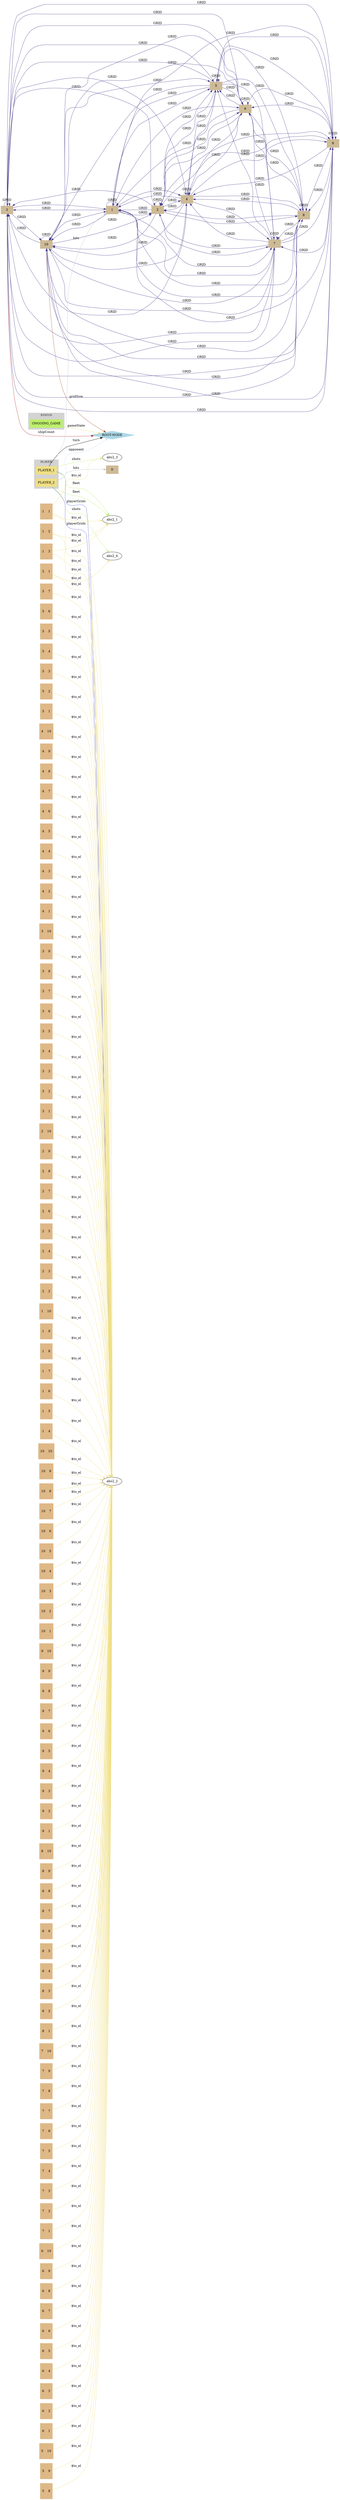 digraph state {
 graph [fontsize=12]
rankdir=LR;
"3" -> "ROOT-NODE" [label = "shipCount", color = "firebrick"];
"10" -> "ROOT-NODE" [label = "gridSize", color = "sienna"];
"10" -> "10" [label = "GRID", color = "SlateBlue4"];
"10" -> "9" [label = "GRID", color = "SlateBlue4"];
"10" -> "8" [label = "GRID", color = "SlateBlue4"];
"10" -> "7" [label = "GRID", color = "SlateBlue4"];
"10" -> "6" [label = "GRID", color = "SlateBlue4"];
"10" -> "5" [label = "GRID", color = "SlateBlue4"];
"10" -> "4" [label = "GRID", color = "SlateBlue4"];
"10" -> "3" [label = "GRID", color = "SlateBlue4"];
"10" -> "2" [label = "GRID", color = "SlateBlue4"];
"10" -> "1" [label = "GRID", color = "SlateBlue4"];
"9" -> "10" [label = "GRID", color = "SlateBlue4"];
"9" -> "9" [label = "GRID", color = "SlateBlue4"];
"9" -> "8" [label = "GRID", color = "SlateBlue4"];
"9" -> "7" [label = "GRID", color = "SlateBlue4"];
"9" -> "6" [label = "GRID", color = "SlateBlue4"];
"9" -> "5" [label = "GRID", color = "SlateBlue4"];
"9" -> "4" [label = "GRID", color = "SlateBlue4"];
"9" -> "3" [label = "GRID", color = "SlateBlue4"];
"9" -> "2" [label = "GRID", color = "SlateBlue4"];
"9" -> "1" [label = "GRID", color = "SlateBlue4"];
"8" -> "10" [label = "GRID", color = "SlateBlue4"];
"8" -> "9" [label = "GRID", color = "SlateBlue4"];
"8" -> "8" [label = "GRID", color = "SlateBlue4"];
"8" -> "7" [label = "GRID", color = "SlateBlue4"];
"8" -> "6" [label = "GRID", color = "SlateBlue4"];
"8" -> "5" [label = "GRID", color = "SlateBlue4"];
"8" -> "4" [label = "GRID", color = "SlateBlue4"];
"8" -> "3" [label = "GRID", color = "SlateBlue4"];
"8" -> "2" [label = "GRID", color = "SlateBlue4"];
"8" -> "1" [label = "GRID", color = "SlateBlue4"];
"7" -> "10" [label = "GRID", color = "SlateBlue4"];
"7" -> "9" [label = "GRID", color = "SlateBlue4"];
"7" -> "8" [label = "GRID", color = "SlateBlue4"];
"7" -> "7" [label = "GRID", color = "SlateBlue4"];
"7" -> "6" [label = "GRID", color = "SlateBlue4"];
"7" -> "5" [label = "GRID", color = "SlateBlue4"];
"7" -> "4" [label = "GRID", color = "SlateBlue4"];
"7" -> "3" [label = "GRID", color = "SlateBlue4"];
"7" -> "2" [label = "GRID", color = "SlateBlue4"];
"7" -> "1" [label = "GRID", color = "SlateBlue4"];
"6" -> "10" [label = "GRID", color = "SlateBlue4"];
"6" -> "9" [label = "GRID", color = "SlateBlue4"];
"6" -> "8" [label = "GRID", color = "SlateBlue4"];
"6" -> "7" [label = "GRID", color = "SlateBlue4"];
"6" -> "6" [label = "GRID", color = "SlateBlue4"];
"6" -> "5" [label = "GRID", color = "SlateBlue4"];
"6" -> "4" [label = "GRID", color = "SlateBlue4"];
"6" -> "3" [label = "GRID", color = "SlateBlue4"];
"6" -> "2" [label = "GRID", color = "SlateBlue4"];
"6" -> "1" [label = "GRID", color = "SlateBlue4"];
"5" -> "10" [label = "GRID", color = "SlateBlue4"];
"5" -> "9" [label = "GRID", color = "SlateBlue4"];
"5" -> "8" [label = "GRID", color = "SlateBlue4"];
"5" -> "7" [label = "GRID", color = "SlateBlue4"];
"5" -> "6" [label = "GRID", color = "SlateBlue4"];
"5" -> "5" [label = "GRID", color = "SlateBlue4"];
"5" -> "4" [label = "GRID", color = "SlateBlue4"];
"5" -> "3" [label = "GRID", color = "SlateBlue4"];
"5" -> "2" [label = "GRID", color = "SlateBlue4"];
"5" -> "1" [label = "GRID", color = "SlateBlue4"];
"4" -> "10" [label = "GRID", color = "SlateBlue4"];
"4" -> "9" [label = "GRID", color = "SlateBlue4"];
"4" -> "8" [label = "GRID", color = "SlateBlue4"];
"4" -> "7" [label = "GRID", color = "SlateBlue4"];
"4" -> "6" [label = "GRID", color = "SlateBlue4"];
"4" -> "5" [label = "GRID", color = "SlateBlue4"];
"4" -> "4" [label = "GRID", color = "SlateBlue4"];
"4" -> "3" [label = "GRID", color = "SlateBlue4"];
"4" -> "2" [label = "GRID", color = "SlateBlue4"];
"4" -> "1" [label = "GRID", color = "SlateBlue4"];
"3" -> "10" [label = "GRID", color = "SlateBlue4"];
"3" -> "9" [label = "GRID", color = "SlateBlue4"];
"3" -> "8" [label = "GRID", color = "SlateBlue4"];
"3" -> "7" [label = "GRID", color = "SlateBlue4"];
"3" -> "6" [label = "GRID", color = "SlateBlue4"];
"3" -> "5" [label = "GRID", color = "SlateBlue4"];
"3" -> "4" [label = "GRID", color = "SlateBlue4"];
"3" -> "3" [label = "GRID", color = "SlateBlue4"];
"3" -> "2" [label = "GRID", color = "SlateBlue4"];
"3" -> "1" [label = "GRID", color = "SlateBlue4"];
"2" -> "10" [label = "GRID", color = "SlateBlue4"];
"2" -> "9" [label = "GRID", color = "SlateBlue4"];
"2" -> "8" [label = "GRID", color = "SlateBlue4"];
"2" -> "7" [label = "GRID", color = "SlateBlue4"];
"2" -> "6" [label = "GRID", color = "SlateBlue4"];
"2" -> "5" [label = "GRID", color = "SlateBlue4"];
"2" -> "4" [label = "GRID", color = "SlateBlue4"];
"2" -> "3" [label = "GRID", color = "SlateBlue4"];
"2" -> "2" [label = "GRID", color = "SlateBlue4"];
"2" -> "1" [label = "GRID", color = "SlateBlue4"];
"1" -> "10" [label = "GRID", color = "SlateBlue4"];
"1" -> "9" [label = "GRID", color = "SlateBlue4"];
"1" -> "8" [label = "GRID", color = "SlateBlue4"];
"1" -> "7" [label = "GRID", color = "SlateBlue4"];
"1" -> "6" [label = "GRID", color = "SlateBlue4"];
"1" -> "5" [label = "GRID", color = "SlateBlue4"];
"1" -> "4" [label = "GRID", color = "SlateBlue4"];
"1" -> "3" [label = "GRID", color = "SlateBlue4"];
"1" -> "2" [label = "GRID", color = "SlateBlue4"];
"1" -> "1" [label = "GRID", color = "SlateBlue4"];
"PLAYER_1" -> "ROOT-NODE" [label = "turn", color = "black"];
"(2\|-\>1)" -> "abs2_4" [label = "$to_el", color = "#efdf84"];
"PLAYER_2" -> "abs2_4" [label = "shots", color = "#bdef6b"];
"(1\|-\>1)" -> "abs2_3" [label = "$to_el", color = "#efdf84"];
"PLAYER_1" -> "abs2_3" [label = "shots", color = "#bdef6b"];
"PLAYER_2" -> "abs2_2" [label = "playerGrids", color = "#5863ee"];
"(10\|-\>10)" -> "abs2_2" [label = "$to_el", color = "#efdf84"];
"(10\|-\>9)" -> "abs2_2" [label = "$to_el", color = "#efdf84"];
"(10\|-\>8)" -> "abs2_2" [label = "$to_el", color = "#efdf84"];
"(10\|-\>7)" -> "abs2_2" [label = "$to_el", color = "#efdf84"];
"(10\|-\>6)" -> "abs2_2" [label = "$to_el", color = "#efdf84"];
"(10\|-\>5)" -> "abs2_2" [label = "$to_el", color = "#efdf84"];
"(10\|-\>4)" -> "abs2_2" [label = "$to_el", color = "#efdf84"];
"(10\|-\>3)" -> "abs2_2" [label = "$to_el", color = "#efdf84"];
"(10\|-\>2)" -> "abs2_2" [label = "$to_el", color = "#efdf84"];
"(10\|-\>1)" -> "abs2_2" [label = "$to_el", color = "#efdf84"];
"(9\|-\>10)" -> "abs2_2" [label = "$to_el", color = "#efdf84"];
"(9\|-\>9)" -> "abs2_2" [label = "$to_el", color = "#efdf84"];
"(9\|-\>8)" -> "abs2_2" [label = "$to_el", color = "#efdf84"];
"(9\|-\>7)" -> "abs2_2" [label = "$to_el", color = "#efdf84"];
"(9\|-\>6)" -> "abs2_2" [label = "$to_el", color = "#efdf84"];
"(9\|-\>5)" -> "abs2_2" [label = "$to_el", color = "#efdf84"];
"(9\|-\>4)" -> "abs2_2" [label = "$to_el", color = "#efdf84"];
"(9\|-\>3)" -> "abs2_2" [label = "$to_el", color = "#efdf84"];
"(9\|-\>2)" -> "abs2_2" [label = "$to_el", color = "#efdf84"];
"(9\|-\>1)" -> "abs2_2" [label = "$to_el", color = "#efdf84"];
"(8\|-\>10)" -> "abs2_2" [label = "$to_el", color = "#efdf84"];
"(8\|-\>9)" -> "abs2_2" [label = "$to_el", color = "#efdf84"];
"(8\|-\>8)" -> "abs2_2" [label = "$to_el", color = "#efdf84"];
"(8\|-\>7)" -> "abs2_2" [label = "$to_el", color = "#efdf84"];
"(8\|-\>6)" -> "abs2_2" [label = "$to_el", color = "#efdf84"];
"(8\|-\>5)" -> "abs2_2" [label = "$to_el", color = "#efdf84"];
"(8\|-\>4)" -> "abs2_2" [label = "$to_el", color = "#efdf84"];
"(8\|-\>3)" -> "abs2_2" [label = "$to_el", color = "#efdf84"];
"(8\|-\>2)" -> "abs2_2" [label = "$to_el", color = "#efdf84"];
"(8\|-\>1)" -> "abs2_2" [label = "$to_el", color = "#efdf84"];
"(7\|-\>10)" -> "abs2_2" [label = "$to_el", color = "#efdf84"];
"(7\|-\>9)" -> "abs2_2" [label = "$to_el", color = "#efdf84"];
"(7\|-\>8)" -> "abs2_2" [label = "$to_el", color = "#efdf84"];
"(7\|-\>7)" -> "abs2_2" [label = "$to_el", color = "#efdf84"];
"(7\|-\>6)" -> "abs2_2" [label = "$to_el", color = "#efdf84"];
"(7\|-\>5)" -> "abs2_2" [label = "$to_el", color = "#efdf84"];
"(7\|-\>4)" -> "abs2_2" [label = "$to_el", color = "#efdf84"];
"(7\|-\>3)" -> "abs2_2" [label = "$to_el", color = "#efdf84"];
"(7\|-\>2)" -> "abs2_2" [label = "$to_el", color = "#efdf84"];
"(7\|-\>1)" -> "abs2_2" [label = "$to_el", color = "#efdf84"];
"(6\|-\>10)" -> "abs2_2" [label = "$to_el", color = "#efdf84"];
"(6\|-\>9)" -> "abs2_2" [label = "$to_el", color = "#efdf84"];
"(6\|-\>8)" -> "abs2_2" [label = "$to_el", color = "#efdf84"];
"(6\|-\>7)" -> "abs2_2" [label = "$to_el", color = "#efdf84"];
"(6\|-\>6)" -> "abs2_2" [label = "$to_el", color = "#efdf84"];
"(6\|-\>5)" -> "abs2_2" [label = "$to_el", color = "#efdf84"];
"(6\|-\>4)" -> "abs2_2" [label = "$to_el", color = "#efdf84"];
"(6\|-\>3)" -> "abs2_2" [label = "$to_el", color = "#efdf84"];
"(6\|-\>2)" -> "abs2_2" [label = "$to_el", color = "#efdf84"];
"(6\|-\>1)" -> "abs2_2" [label = "$to_el", color = "#efdf84"];
"(5\|-\>10)" -> "abs2_2" [label = "$to_el", color = "#efdf84"];
"(5\|-\>9)" -> "abs2_2" [label = "$to_el", color = "#efdf84"];
"(5\|-\>8)" -> "abs2_2" [label = "$to_el", color = "#efdf84"];
"(5\|-\>7)" -> "abs2_2" [label = "$to_el", color = "#efdf84"];
"(5\|-\>6)" -> "abs2_2" [label = "$to_el", color = "#efdf84"];
"(5\|-\>5)" -> "abs2_2" [label = "$to_el", color = "#efdf84"];
"(5\|-\>4)" -> "abs2_2" [label = "$to_el", color = "#efdf84"];
"(5\|-\>3)" -> "abs2_2" [label = "$to_el", color = "#efdf84"];
"(5\|-\>2)" -> "abs2_2" [label = "$to_el", color = "#efdf84"];
"(5\|-\>1)" -> "abs2_2" [label = "$to_el", color = "#efdf84"];
"(4\|-\>10)" -> "abs2_2" [label = "$to_el", color = "#efdf84"];
"(4\|-\>9)" -> "abs2_2" [label = "$to_el", color = "#efdf84"];
"(4\|-\>8)" -> "abs2_2" [label = "$to_el", color = "#efdf84"];
"(4\|-\>7)" -> "abs2_2" [label = "$to_el", color = "#efdf84"];
"(4\|-\>6)" -> "abs2_2" [label = "$to_el", color = "#efdf84"];
"(4\|-\>5)" -> "abs2_2" [label = "$to_el", color = "#efdf84"];
"(4\|-\>4)" -> "abs2_2" [label = "$to_el", color = "#efdf84"];
"(4\|-\>3)" -> "abs2_2" [label = "$to_el", color = "#efdf84"];
"(4\|-\>2)" -> "abs2_2" [label = "$to_el", color = "#efdf84"];
"(4\|-\>1)" -> "abs2_2" [label = "$to_el", color = "#efdf84"];
"(3\|-\>10)" -> "abs2_2" [label = "$to_el", color = "#efdf84"];
"(3\|-\>9)" -> "abs2_2" [label = "$to_el", color = "#efdf84"];
"(3\|-\>8)" -> "abs2_2" [label = "$to_el", color = "#efdf84"];
"(3\|-\>7)" -> "abs2_2" [label = "$to_el", color = "#efdf84"];
"(3\|-\>6)" -> "abs2_2" [label = "$to_el", color = "#efdf84"];
"(3\|-\>5)" -> "abs2_2" [label = "$to_el", color = "#efdf84"];
"(3\|-\>4)" -> "abs2_2" [label = "$to_el", color = "#efdf84"];
"(3\|-\>3)" -> "abs2_2" [label = "$to_el", color = "#efdf84"];
"(3\|-\>2)" -> "abs2_2" [label = "$to_el", color = "#efdf84"];
"(3\|-\>1)" -> "abs2_2" [label = "$to_el", color = "#efdf84"];
"(2\|-\>10)" -> "abs2_2" [label = "$to_el", color = "#efdf84"];
"(2\|-\>9)" -> "abs2_2" [label = "$to_el", color = "#efdf84"];
"(2\|-\>8)" -> "abs2_2" [label = "$to_el", color = "#efdf84"];
"(2\|-\>7)" -> "abs2_2" [label = "$to_el", color = "#efdf84"];
"(2\|-\>6)" -> "abs2_2" [label = "$to_el", color = "#efdf84"];
"(2\|-\>5)" -> "abs2_2" [label = "$to_el", color = "#efdf84"];
"(2\|-\>4)" -> "abs2_2" [label = "$to_el", color = "#efdf84"];
"(2\|-\>3)" -> "abs2_2" [label = "$to_el", color = "#efdf84"];
"(2\|-\>2)" -> "abs2_2" [label = "$to_el", color = "#efdf84"];
"(2\|-\>1)" -> "abs2_2" [label = "$to_el", color = "#efdf84"];
"(1\|-\>10)" -> "abs2_2" [label = "$to_el", color = "#efdf84"];
"(1\|-\>9)" -> "abs2_2" [label = "$to_el", color = "#efdf84"];
"(1\|-\>8)" -> "abs2_2" [label = "$to_el", color = "#efdf84"];
"(1\|-\>7)" -> "abs2_2" [label = "$to_el", color = "#efdf84"];
"(1\|-\>6)" -> "abs2_2" [label = "$to_el", color = "#efdf84"];
"(1\|-\>5)" -> "abs2_2" [label = "$to_el", color = "#efdf84"];
"(1\|-\>4)" -> "abs2_2" [label = "$to_el", color = "#efdf84"];
"(1\|-\>3)" -> "abs2_2" [label = "$to_el", color = "#efdf84"];
"(1\|-\>2)" -> "abs2_2" [label = "$to_el", color = "#efdf84"];
"(1\|-\>1)" -> "abs2_2" [label = "$to_el", color = "#efdf84"];
"PLAYER_1" -> "abs2_2" [label = "playerGrids", color = "#5863ee"];
"PLAYER_2" -> "ROOT-NODE" [label = "opponent", color = "LightSteelBlue1"];
"PLAYER_2" -> "0" [label = "hits", color = "gray"];
"PLAYER_1" -> "1" [label = "hits", color = "gray"];
"ONGOING_GAME" -> "ROOT-NODE" [label = "gameState", color = "#efdf84"];
"PLAYER_2" -> "abs2_1" [label = "fleet", color = "#bdef6b"];
"(1\|-\>3)" -> "abs2_1" [label = "$to_el", color = "#efdf84"];
"(1\|-\>2)" -> "abs2_1" [label = "$to_el", color = "#efdf84"];
"(1\|-\>1)" -> "abs2_1" [label = "$to_el", color = "#efdf84"];
"PLAYER_1" -> "abs2_1" [label = "fleet", color = "#bdef6b"];
"3" [color = "wheat3", style = "filled, solid", shape = "box"]
"ROOT-NODE" [color = "lightblue", style = "filled, solid", shape = "diamond"]
"10" [color = "wheat3", style = "filled, solid", shape = "box"]
"9" [color = "wheat3", style = "filled, solid", shape = "box"]
"8" [color = "wheat3", style = "filled, solid", shape = "box"]
"7" [color = "wheat3", style = "filled, solid", shape = "box"]
"6" [color = "wheat3", style = "filled, solid", shape = "box"]
"5" [color = "wheat3", style = "filled, solid", shape = "box"]
"4" [color = "wheat3", style = "filled, solid", shape = "box"]
"2" [color = "wheat3", style = "filled, solid", shape = "box"]
"1" [color = "wheat3", style = "filled, solid", shape = "box"]
"PLAYER_1" [color = "#efdf84", style = "filled, solid", shape = "box"]
"(2\|-\>1)" [shape=record, label="|{  { 2 } | { 1 }  }|", color = "burlywood", style = "filled, solid"]
"PLAYER_2" [color = "#efdf84", style = "filled, solid", shape = "box"]
"(1\|-\>1)" [shape=record, label="|{  { 1 } | { 1 }  }|", color = "burlywood", style = "filled, solid"]
"(10\|-\>10)" [shape=record, label="|{  { 10 } | { 10 }  }|", color = "burlywood", style = "filled, solid"]
"(10\|-\>9)" [shape=record, label="|{  { 10 } | { 9 }  }|", color = "burlywood", style = "filled, solid"]
"(10\|-\>8)" [shape=record, label="|{  { 10 } | { 8 }  }|", color = "burlywood", style = "filled, solid"]
"(10\|-\>7)" [shape=record, label="|{  { 10 } | { 7 }  }|", color = "burlywood", style = "filled, solid"]
"(10\|-\>6)" [shape=record, label="|{  { 10 } | { 6 }  }|", color = "burlywood", style = "filled, solid"]
"(10\|-\>5)" [shape=record, label="|{  { 10 } | { 5 }  }|", color = "burlywood", style = "filled, solid"]
"(10\|-\>4)" [shape=record, label="|{  { 10 } | { 4 }  }|", color = "burlywood", style = "filled, solid"]
"(10\|-\>3)" [shape=record, label="|{  { 10 } | { 3 }  }|", color = "burlywood", style = "filled, solid"]
"(10\|-\>2)" [shape=record, label="|{  { 10 } | { 2 }  }|", color = "burlywood", style = "filled, solid"]
"(10\|-\>1)" [shape=record, label="|{  { 10 } | { 1 }  }|", color = "burlywood", style = "filled, solid"]
"(9\|-\>10)" [shape=record, label="|{  { 9 } | { 10 }  }|", color = "burlywood", style = "filled, solid"]
"(9\|-\>9)" [shape=record, label="|{  { 9 } | { 9 }  }|", color = "burlywood", style = "filled, solid"]
"(9\|-\>8)" [shape=record, label="|{  { 9 } | { 8 }  }|", color = "burlywood", style = "filled, solid"]
"(9\|-\>7)" [shape=record, label="|{  { 9 } | { 7 }  }|", color = "burlywood", style = "filled, solid"]
"(9\|-\>6)" [shape=record, label="|{  { 9 } | { 6 }  }|", color = "burlywood", style = "filled, solid"]
"(9\|-\>5)" [shape=record, label="|{  { 9 } | { 5 }  }|", color = "burlywood", style = "filled, solid"]
"(9\|-\>4)" [shape=record, label="|{  { 9 } | { 4 }  }|", color = "burlywood", style = "filled, solid"]
"(9\|-\>3)" [shape=record, label="|{  { 9 } | { 3 }  }|", color = "burlywood", style = "filled, solid"]
"(9\|-\>2)" [shape=record, label="|{  { 9 } | { 2 }  }|", color = "burlywood", style = "filled, solid"]
"(9\|-\>1)" [shape=record, label="|{  { 9 } | { 1 }  }|", color = "burlywood", style = "filled, solid"]
"(8\|-\>10)" [shape=record, label="|{  { 8 } | { 10 }  }|", color = "burlywood", style = "filled, solid"]
"(8\|-\>9)" [shape=record, label="|{  { 8 } | { 9 }  }|", color = "burlywood", style = "filled, solid"]
"(8\|-\>8)" [shape=record, label="|{  { 8 } | { 8 }  }|", color = "burlywood", style = "filled, solid"]
"(8\|-\>7)" [shape=record, label="|{  { 8 } | { 7 }  }|", color = "burlywood", style = "filled, solid"]
"(8\|-\>6)" [shape=record, label="|{  { 8 } | { 6 }  }|", color = "burlywood", style = "filled, solid"]
"(8\|-\>5)" [shape=record, label="|{  { 8 } | { 5 }  }|", color = "burlywood", style = "filled, solid"]
"(8\|-\>4)" [shape=record, label="|{  { 8 } | { 4 }  }|", color = "burlywood", style = "filled, solid"]
"(8\|-\>3)" [shape=record, label="|{  { 8 } | { 3 }  }|", color = "burlywood", style = "filled, solid"]
"(8\|-\>2)" [shape=record, label="|{  { 8 } | { 2 }  }|", color = "burlywood", style = "filled, solid"]
"(8\|-\>1)" [shape=record, label="|{  { 8 } | { 1 }  }|", color = "burlywood", style = "filled, solid"]
"(7\|-\>10)" [shape=record, label="|{  { 7 } | { 10 }  }|", color = "burlywood", style = "filled, solid"]
"(7\|-\>9)" [shape=record, label="|{  { 7 } | { 9 }  }|", color = "burlywood", style = "filled, solid"]
"(7\|-\>8)" [shape=record, label="|{  { 7 } | { 8 }  }|", color = "burlywood", style = "filled, solid"]
"(7\|-\>7)" [shape=record, label="|{  { 7 } | { 7 }  }|", color = "burlywood", style = "filled, solid"]
"(7\|-\>6)" [shape=record, label="|{  { 7 } | { 6 }  }|", color = "burlywood", style = "filled, solid"]
"(7\|-\>5)" [shape=record, label="|{  { 7 } | { 5 }  }|", color = "burlywood", style = "filled, solid"]
"(7\|-\>4)" [shape=record, label="|{  { 7 } | { 4 }  }|", color = "burlywood", style = "filled, solid"]
"(7\|-\>3)" [shape=record, label="|{  { 7 } | { 3 }  }|", color = "burlywood", style = "filled, solid"]
"(7\|-\>2)" [shape=record, label="|{  { 7 } | { 2 }  }|", color = "burlywood", style = "filled, solid"]
"(7\|-\>1)" [shape=record, label="|{  { 7 } | { 1 }  }|", color = "burlywood", style = "filled, solid"]
"(6\|-\>10)" [shape=record, label="|{  { 6 } | { 10 }  }|", color = "burlywood", style = "filled, solid"]
"(6\|-\>9)" [shape=record, label="|{  { 6 } | { 9 }  }|", color = "burlywood", style = "filled, solid"]
"(6\|-\>8)" [shape=record, label="|{  { 6 } | { 8 }  }|", color = "burlywood", style = "filled, solid"]
"(6\|-\>7)" [shape=record, label="|{  { 6 } | { 7 }  }|", color = "burlywood", style = "filled, solid"]
"(6\|-\>6)" [shape=record, label="|{  { 6 } | { 6 }  }|", color = "burlywood", style = "filled, solid"]
"(6\|-\>5)" [shape=record, label="|{  { 6 } | { 5 }  }|", color = "burlywood", style = "filled, solid"]
"(6\|-\>4)" [shape=record, label="|{  { 6 } | { 4 }  }|", color = "burlywood", style = "filled, solid"]
"(6\|-\>3)" [shape=record, label="|{  { 6 } | { 3 }  }|", color = "burlywood", style = "filled, solid"]
"(6\|-\>2)" [shape=record, label="|{  { 6 } | { 2 }  }|", color = "burlywood", style = "filled, solid"]
"(6\|-\>1)" [shape=record, label="|{  { 6 } | { 1 }  }|", color = "burlywood", style = "filled, solid"]
"(5\|-\>10)" [shape=record, label="|{  { 5 } | { 10 }  }|", color = "burlywood", style = "filled, solid"]
"(5\|-\>9)" [shape=record, label="|{  { 5 } | { 9 }  }|", color = "burlywood", style = "filled, solid"]
"(5\|-\>8)" [shape=record, label="|{  { 5 } | { 8 }  }|", color = "burlywood", style = "filled, solid"]
"(5\|-\>7)" [shape=record, label="|{  { 5 } | { 7 }  }|", color = "burlywood", style = "filled, solid"]
"(5\|-\>6)" [shape=record, label="|{  { 5 } | { 6 }  }|", color = "burlywood", style = "filled, solid"]
"(5\|-\>5)" [shape=record, label="|{  { 5 } | { 5 }  }|", color = "burlywood", style = "filled, solid"]
"(5\|-\>4)" [shape=record, label="|{  { 5 } | { 4 }  }|", color = "burlywood", style = "filled, solid"]
"(5\|-\>3)" [shape=record, label="|{  { 5 } | { 3 }  }|", color = "burlywood", style = "filled, solid"]
"(5\|-\>2)" [shape=record, label="|{  { 5 } | { 2 }  }|", color = "burlywood", style = "filled, solid"]
"(5\|-\>1)" [shape=record, label="|{  { 5 } | { 1 }  }|", color = "burlywood", style = "filled, solid"]
"(4\|-\>10)" [shape=record, label="|{  { 4 } | { 10 }  }|", color = "burlywood", style = "filled, solid"]
"(4\|-\>9)" [shape=record, label="|{  { 4 } | { 9 }  }|", color = "burlywood", style = "filled, solid"]
"(4\|-\>8)" [shape=record, label="|{  { 4 } | { 8 }  }|", color = "burlywood", style = "filled, solid"]
"(4\|-\>7)" [shape=record, label="|{  { 4 } | { 7 }  }|", color = "burlywood", style = "filled, solid"]
"(4\|-\>6)" [shape=record, label="|{  { 4 } | { 6 }  }|", color = "burlywood", style = "filled, solid"]
"(4\|-\>5)" [shape=record, label="|{  { 4 } | { 5 }  }|", color = "burlywood", style = "filled, solid"]
"(4\|-\>4)" [shape=record, label="|{  { 4 } | { 4 }  }|", color = "burlywood", style = "filled, solid"]
"(4\|-\>3)" [shape=record, label="|{  { 4 } | { 3 }  }|", color = "burlywood", style = "filled, solid"]
"(4\|-\>2)" [shape=record, label="|{  { 4 } | { 2 }  }|", color = "burlywood", style = "filled, solid"]
"(4\|-\>1)" [shape=record, label="|{  { 4 } | { 1 }  }|", color = "burlywood", style = "filled, solid"]
"(3\|-\>10)" [shape=record, label="|{  { 3 } | { 10 }  }|", color = "burlywood", style = "filled, solid"]
"(3\|-\>9)" [shape=record, label="|{  { 3 } | { 9 }  }|", color = "burlywood", style = "filled, solid"]
"(3\|-\>8)" [shape=record, label="|{  { 3 } | { 8 }  }|", color = "burlywood", style = "filled, solid"]
"(3\|-\>7)" [shape=record, label="|{  { 3 } | { 7 }  }|", color = "burlywood", style = "filled, solid"]
"(3\|-\>6)" [shape=record, label="|{  { 3 } | { 6 }  }|", color = "burlywood", style = "filled, solid"]
"(3\|-\>5)" [shape=record, label="|{  { 3 } | { 5 }  }|", color = "burlywood", style = "filled, solid"]
"(3\|-\>4)" [shape=record, label="|{  { 3 } | { 4 }  }|", color = "burlywood", style = "filled, solid"]
"(3\|-\>3)" [shape=record, label="|{  { 3 } | { 3 }  }|", color = "burlywood", style = "filled, solid"]
"(3\|-\>2)" [shape=record, label="|{  { 3 } | { 2 }  }|", color = "burlywood", style = "filled, solid"]
"(3\|-\>1)" [shape=record, label="|{  { 3 } | { 1 }  }|", color = "burlywood", style = "filled, solid"]
"(2\|-\>10)" [shape=record, label="|{  { 2 } | { 10 }  }|", color = "burlywood", style = "filled, solid"]
"(2\|-\>9)" [shape=record, label="|{  { 2 } | { 9 }  }|", color = "burlywood", style = "filled, solid"]
"(2\|-\>8)" [shape=record, label="|{  { 2 } | { 8 }  }|", color = "burlywood", style = "filled, solid"]
"(2\|-\>7)" [shape=record, label="|{  { 2 } | { 7 }  }|", color = "burlywood", style = "filled, solid"]
"(2\|-\>6)" [shape=record, label="|{  { 2 } | { 6 }  }|", color = "burlywood", style = "filled, solid"]
"(2\|-\>5)" [shape=record, label="|{  { 2 } | { 5 }  }|", color = "burlywood", style = "filled, solid"]
"(2\|-\>4)" [shape=record, label="|{  { 2 } | { 4 }  }|", color = "burlywood", style = "filled, solid"]
"(2\|-\>3)" [shape=record, label="|{  { 2 } | { 3 }  }|", color = "burlywood", style = "filled, solid"]
"(2\|-\>2)" [shape=record, label="|{  { 2 } | { 2 }  }|", color = "burlywood", style = "filled, solid"]
"(1\|-\>10)" [shape=record, label="|{  { 1 } | { 10 }  }|", color = "burlywood", style = "filled, solid"]
"(1\|-\>9)" [shape=record, label="|{  { 1 } | { 9 }  }|", color = "burlywood", style = "filled, solid"]
"(1\|-\>8)" [shape=record, label="|{  { 1 } | { 8 }  }|", color = "burlywood", style = "filled, solid"]
"(1\|-\>7)" [shape=record, label="|{  { 1 } | { 7 }  }|", color = "burlywood", style = "filled, solid"]
"(1\|-\>6)" [shape=record, label="|{  { 1 } | { 6 }  }|", color = "burlywood", style = "filled, solid"]
"(1\|-\>5)" [shape=record, label="|{  { 1 } | { 5 }  }|", color = "burlywood", style = "filled, solid"]
"(1\|-\>4)" [shape=record, label="|{  { 1 } | { 4 }  }|", color = "burlywood", style = "filled, solid"]
"(1\|-\>3)" [shape=record, label="|{  { 1 } | { 3 }  }|", color = "burlywood", style = "filled, solid"]
"(1\|-\>2)" [shape=record, label="|{  { 1 } | { 2 }  }|", color = "burlywood", style = "filled, solid"]
"0" [color = "wheat3", style = "filled, solid", shape = "box"]
"ONGOING_GAME" [color = "#bdef6b", style = "filled, solid", shape = "box"]
subgraph "cluster_PLAYER" {node [style=filled,color=white]; label="PLAYER"; style=filled;color=lightgrey; PLAYER_1; PLAYER_2; }
subgraph "cluster_STATUS" {node [style=filled,color=white]; label="STATUS"; style=filled;color=lightgrey; ONGOING_GAME; }
subgraph "cluster_MESSAGE" {node [style=filled,color=white]; label="MESSAGE"; style=filled;color=lightgrey; }
}
